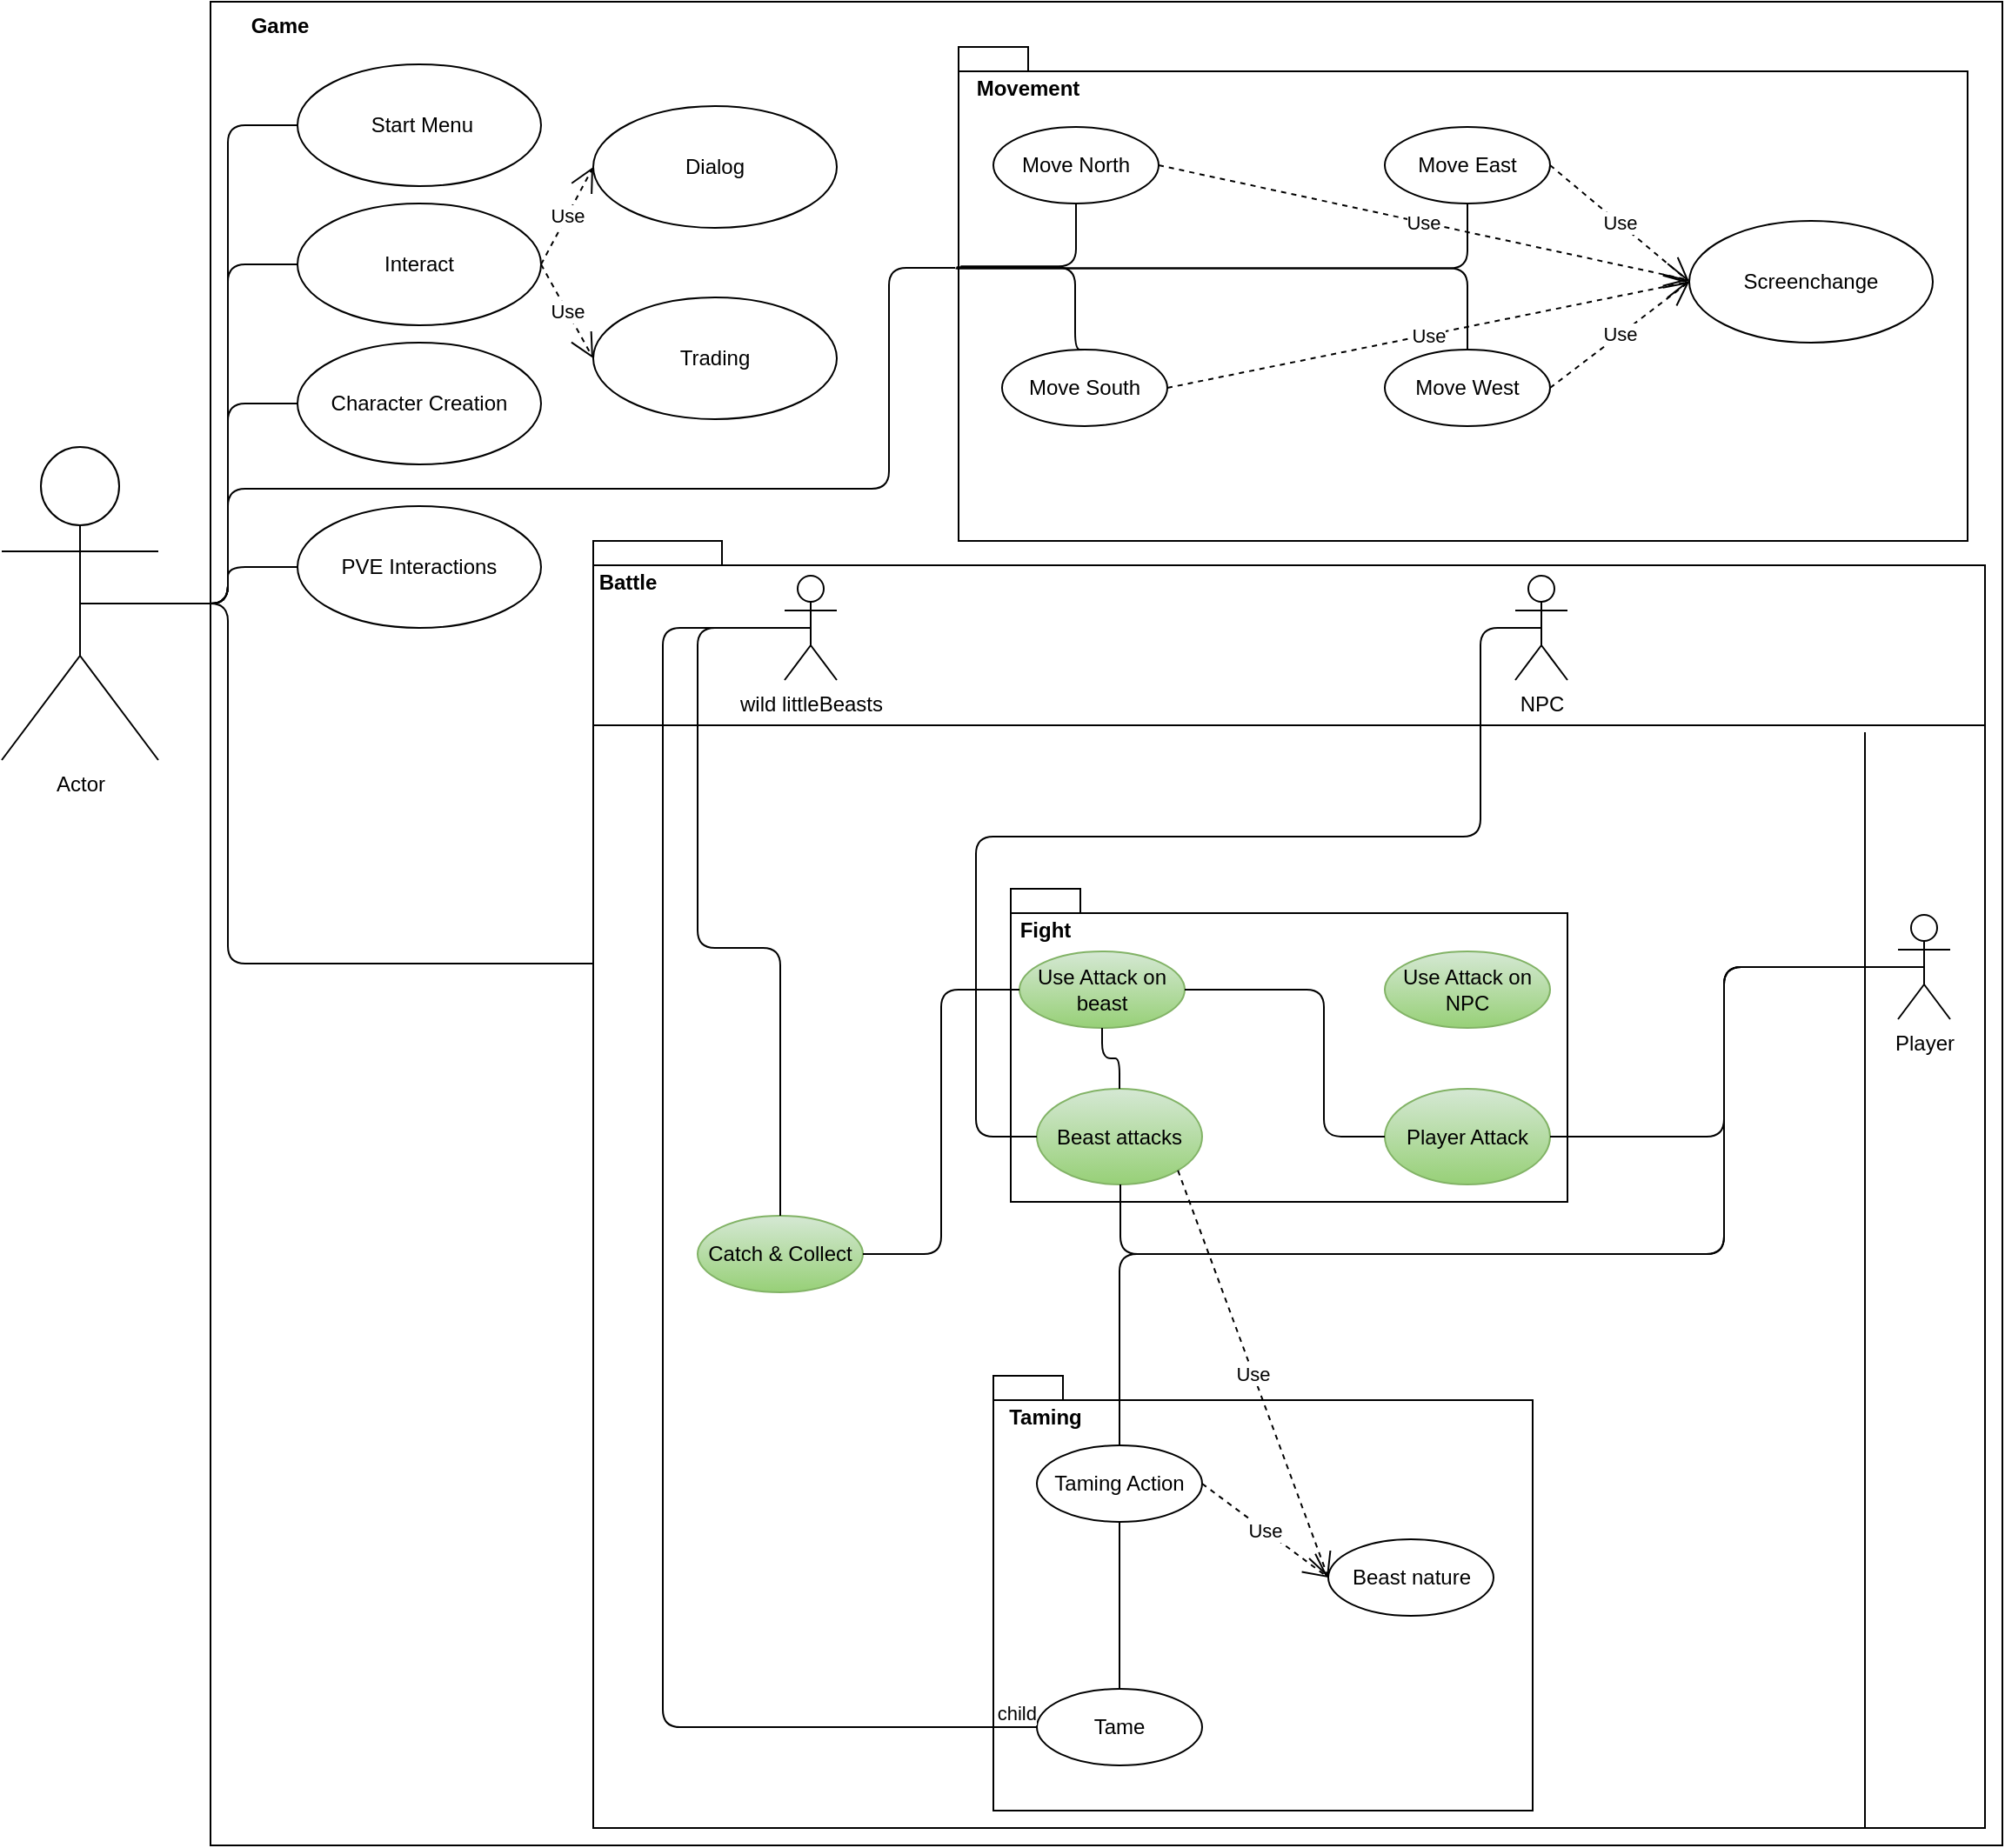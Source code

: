 <mxfile version="13.8.1" type="github">
  <diagram name="Page-1" id="e7e014a7-5840-1c2e-5031-d8a46d1fe8dd">
    <mxGraphModel dx="1422" dy="763" grid="1" gridSize="10" guides="1" tooltips="1" connect="1" arrows="1" fold="1" page="1" pageScale="1" pageWidth="1169" pageHeight="826" background="#ffffff" math="0" shadow="0">
      <root>
        <mxCell id="0" />
        <mxCell id="1" parent="0" />
        <mxCell id="sRtUOLRBgrClI-MuPztA-41" value="Actor" style="shape=umlActor;verticalLabelPosition=bottom;verticalAlign=top;html=1;outlineConnect=0;" parent="1" vertex="1">
          <mxGeometry x="10" y="266" width="90" height="180" as="geometry" />
        </mxCell>
        <mxCell id="sRtUOLRBgrClI-MuPztA-45" value="" style="html=1;" parent="1" vertex="1">
          <mxGeometry x="130" y="10" width="1030" height="1060" as="geometry" />
        </mxCell>
        <mxCell id="sRtUOLRBgrClI-MuPztA-47" value="Game" style="text;align=center;fontStyle=1;verticalAlign=middle;spacingLeft=3;spacingRight=3;strokeColor=none;rotatable=0;points=[[0,0.5],[1,0.5]];portConstraint=eastwest;" parent="1" vertex="1">
          <mxGeometry x="130" y="10" width="80" height="26" as="geometry" />
        </mxCell>
        <mxCell id="sRtUOLRBgrClI-MuPztA-51" value="&lt;div&gt;&amp;nbsp;Start Menu&lt;/div&gt;" style="ellipse;whiteSpace=wrap;html=1;" parent="1" vertex="1">
          <mxGeometry x="180" y="46" width="140" height="70" as="geometry" />
        </mxCell>
        <mxCell id="sRtUOLRBgrClI-MuPztA-56" value="" style="endArrow=none;html=1;edgeStyle=orthogonalEdgeStyle;entryX=0;entryY=0.5;entryDx=0;entryDy=0;" parent="1" source="sRtUOLRBgrClI-MuPztA-41" target="sRtUOLRBgrClI-MuPztA-51" edge="1">
          <mxGeometry relative="1" as="geometry">
            <mxPoint x="-70" y="556" as="sourcePoint" />
            <mxPoint x="90" y="556" as="targetPoint" />
          </mxGeometry>
        </mxCell>
        <mxCell id="sRtUOLRBgrClI-MuPztA-64" value="Interact" style="ellipse;whiteSpace=wrap;html=1;" parent="1" vertex="1">
          <mxGeometry x="180" y="126" width="140" height="70" as="geometry" />
        </mxCell>
        <mxCell id="sRtUOLRBgrClI-MuPztA-65" value="" style="endArrow=none;html=1;edgeStyle=orthogonalEdgeStyle;exitX=0.5;exitY=0.5;exitDx=0;exitDy=0;exitPerimeter=0;entryX=0;entryY=0.5;entryDx=0;entryDy=0;" parent="1" source="sRtUOLRBgrClI-MuPztA-41" target="sRtUOLRBgrClI-MuPztA-64" edge="1">
          <mxGeometry relative="1" as="geometry">
            <mxPoint x="320" y="346" as="sourcePoint" />
            <mxPoint x="480" y="346" as="targetPoint" />
            <Array as="points">
              <mxPoint x="140" y="356" />
              <mxPoint x="140" y="161" />
            </Array>
          </mxGeometry>
        </mxCell>
        <mxCell id="sRtUOLRBgrClI-MuPztA-69" value="Dialog" style="ellipse;whiteSpace=wrap;html=1;" parent="1" vertex="1">
          <mxGeometry x="350" y="70" width="140" height="70" as="geometry" />
        </mxCell>
        <mxCell id="sRtUOLRBgrClI-MuPztA-70" value="Trading" style="ellipse;whiteSpace=wrap;html=1;" parent="1" vertex="1">
          <mxGeometry x="350" y="180" width="140" height="70" as="geometry" />
        </mxCell>
        <mxCell id="sRtUOLRBgrClI-MuPztA-71" value="Use" style="endArrow=open;endSize=12;dashed=1;html=1;exitX=1;exitY=0.5;exitDx=0;exitDy=0;entryX=0;entryY=0.5;entryDx=0;entryDy=0;" parent="1" source="sRtUOLRBgrClI-MuPztA-64" target="sRtUOLRBgrClI-MuPztA-69" edge="1">
          <mxGeometry width="160" relative="1" as="geometry">
            <mxPoint x="320" y="346" as="sourcePoint" />
            <mxPoint x="480" y="346" as="targetPoint" />
          </mxGeometry>
        </mxCell>
        <mxCell id="sRtUOLRBgrClI-MuPztA-72" value="Use" style="endArrow=open;endSize=12;dashed=1;html=1;exitX=1;exitY=0.5;exitDx=0;exitDy=0;entryX=0;entryY=0.5;entryDx=0;entryDy=0;" parent="1" source="sRtUOLRBgrClI-MuPztA-64" target="sRtUOLRBgrClI-MuPztA-70" edge="1">
          <mxGeometry width="160" relative="1" as="geometry">
            <mxPoint x="450" y="376" as="sourcePoint" />
            <mxPoint x="610" y="376" as="targetPoint" />
          </mxGeometry>
        </mxCell>
        <mxCell id="oWxDJWbDWD7QERlQmMKp-1" value="Character Creation" style="ellipse;whiteSpace=wrap;html=1;strokeColor=#000000;" parent="1" vertex="1">
          <mxGeometry x="180" y="206" width="140" height="70" as="geometry" />
        </mxCell>
        <mxCell id="oWxDJWbDWD7QERlQmMKp-2" value="" style="endArrow=none;html=1;edgeStyle=orthogonalEdgeStyle;exitX=0.5;exitY=0.5;exitDx=0;exitDy=0;exitPerimeter=0;entryX=0;entryY=0.5;entryDx=0;entryDy=0;" parent="1" source="sRtUOLRBgrClI-MuPztA-41" target="oWxDJWbDWD7QERlQmMKp-1" edge="1">
          <mxGeometry relative="1" as="geometry">
            <mxPoint x="270" y="376" as="sourcePoint" />
            <mxPoint x="430" y="376" as="targetPoint" />
          </mxGeometry>
        </mxCell>
        <mxCell id="oWxDJWbDWD7QERlQmMKp-5" value="PVE Interactions" style="ellipse;whiteSpace=wrap;html=1;strokeColor=#000000;" parent="1" vertex="1">
          <mxGeometry x="180" y="300" width="140" height="70" as="geometry" />
        </mxCell>
        <mxCell id="oWxDJWbDWD7QERlQmMKp-6" value="" style="endArrow=none;html=1;edgeStyle=orthogonalEdgeStyle;exitX=0.5;exitY=0.5;exitDx=0;exitDy=0;exitPerimeter=0;entryX=0;entryY=0.5;entryDx=0;entryDy=0;" parent="1" source="sRtUOLRBgrClI-MuPztA-41" target="oWxDJWbDWD7QERlQmMKp-5" edge="1">
          <mxGeometry relative="1" as="geometry">
            <mxPoint x="270" y="376" as="sourcePoint" />
            <mxPoint x="430" y="376" as="targetPoint" />
            <Array as="points">
              <mxPoint x="140" y="356" />
              <mxPoint x="140" y="335" />
            </Array>
          </mxGeometry>
        </mxCell>
        <mxCell id="PRcwsvbXWFzfLVm4nMtb-1" value="" style="shape=folder;fontStyle=1;spacingTop=10;tabWidth=40;tabHeight=14;tabPosition=left;html=1;" vertex="1" parent="1">
          <mxGeometry x="350" y="320" width="800" height="740" as="geometry" />
        </mxCell>
        <mxCell id="PRcwsvbXWFzfLVm4nMtb-2" value="Battle" style="text;align=center;fontStyle=1;verticalAlign=middle;spacingLeft=3;spacingRight=3;strokeColor=none;rotatable=0;points=[[0,0.5],[1,0.5]];portConstraint=eastwest;" vertex="1" parent="1">
          <mxGeometry x="330" y="330" width="80" height="26" as="geometry" />
        </mxCell>
        <mxCell id="PRcwsvbXWFzfLVm4nMtb-3" value="" style="line;strokeWidth=1;fillColor=none;align=left;verticalAlign=middle;spacingTop=-1;spacingLeft=3;spacingRight=3;rotatable=0;labelPosition=right;points=[];portConstraint=eastwest;" vertex="1" parent="1">
          <mxGeometry x="350" y="422" width="800" height="8" as="geometry" />
        </mxCell>
        <mxCell id="PRcwsvbXWFzfLVm4nMtb-4" value="" style="line;strokeWidth=1;fillColor=none;align=left;verticalAlign=middle;spacingTop=-1;spacingLeft=3;spacingRight=3;rotatable=0;labelPosition=right;points=[];portConstraint=eastwest;direction=south;" vertex="1" parent="1">
          <mxGeometry x="1080" y="430" width="2" height="630" as="geometry" />
        </mxCell>
        <mxCell id="PRcwsvbXWFzfLVm4nMtb-6" value="Player" style="shape=umlActor;verticalLabelPosition=bottom;verticalAlign=top;html=1;" vertex="1" parent="1">
          <mxGeometry x="1100" y="535" width="30" height="60" as="geometry" />
        </mxCell>
        <mxCell id="PRcwsvbXWFzfLVm4nMtb-12" value="&lt;div&gt;NPC&lt;/div&gt;" style="shape=umlActor;verticalLabelPosition=bottom;verticalAlign=top;html=1;" vertex="1" parent="1">
          <mxGeometry x="880" y="340" width="30" height="60" as="geometry" />
        </mxCell>
        <mxCell id="PRcwsvbXWFzfLVm4nMtb-13" value="wild littleBeasts" style="shape=umlActor;verticalLabelPosition=bottom;verticalAlign=top;html=1;" vertex="1" parent="1">
          <mxGeometry x="460" y="340" width="30" height="60" as="geometry" />
        </mxCell>
        <mxCell id="PRcwsvbXWFzfLVm4nMtb-19" value="" style="shape=folder;fontStyle=1;spacingTop=10;tabWidth=40;tabHeight=14;tabPosition=left;html=1;" vertex="1" parent="1">
          <mxGeometry x="590" y="520" width="320" height="180" as="geometry" />
        </mxCell>
        <mxCell id="PRcwsvbXWFzfLVm4nMtb-20" value="Fight" style="text;align=center;fontStyle=1;verticalAlign=middle;spacingLeft=3;spacingRight=3;strokeColor=none;rotatable=0;points=[[0,0.5],[1,0.5]];portConstraint=eastwest;" vertex="1" parent="1">
          <mxGeometry x="570" y="530" width="80" height="26" as="geometry" />
        </mxCell>
        <mxCell id="PRcwsvbXWFzfLVm4nMtb-21" value="Use Attack on beast" style="ellipse;whiteSpace=wrap;html=1;gradientColor=#97d077;fillColor=#d5e8d4;strokeColor=#82b366;" vertex="1" parent="1">
          <mxGeometry x="595" y="556" width="95" height="44" as="geometry" />
        </mxCell>
        <mxCell id="PRcwsvbXWFzfLVm4nMtb-22" value="Use Attack on NPC" style="ellipse;whiteSpace=wrap;html=1;gradientColor=#97d077;fillColor=#d5e8d4;strokeColor=#82b366;" vertex="1" parent="1">
          <mxGeometry x="805" y="556" width="95" height="44" as="geometry" />
        </mxCell>
        <mxCell id="PRcwsvbXWFzfLVm4nMtb-23" value="Beast attacks" style="ellipse;whiteSpace=wrap;html=1;gradientColor=#97d077;fillColor=#d5e8d4;strokeColor=#82b366;" vertex="1" parent="1">
          <mxGeometry x="605" y="635" width="95" height="55" as="geometry" />
        </mxCell>
        <mxCell id="PRcwsvbXWFzfLVm4nMtb-24" value="Player Attack" style="ellipse;whiteSpace=wrap;html=1;gradientColor=#97d077;fillColor=#d5e8d4;strokeColor=#82b366;" vertex="1" parent="1">
          <mxGeometry x="805" y="635" width="95" height="55" as="geometry" />
        </mxCell>
        <mxCell id="PRcwsvbXWFzfLVm4nMtb-28" value="Catch &amp;amp; Collect" style="ellipse;whiteSpace=wrap;html=1;fillColor=#d5e8d4;strokeColor=#82b366;gradientColor=#97d077;" vertex="1" parent="1">
          <mxGeometry x="410" y="708" width="95" height="44" as="geometry" />
        </mxCell>
        <mxCell id="PRcwsvbXWFzfLVm4nMtb-29" value="" style="endArrow=none;html=1;edgeStyle=orthogonalEdgeStyle;entryX=1;entryY=0.5;entryDx=0;entryDy=0;exitX=0.5;exitY=0.5;exitDx=0;exitDy=0;exitPerimeter=0;" edge="1" parent="1" source="PRcwsvbXWFzfLVm4nMtb-6" target="PRcwsvbXWFzfLVm4nMtb-24">
          <mxGeometry relative="1" as="geometry">
            <mxPoint x="720" y="560" as="sourcePoint" />
            <mxPoint x="880" y="560" as="targetPoint" />
          </mxGeometry>
        </mxCell>
        <mxCell id="PRcwsvbXWFzfLVm4nMtb-32" value="" style="endArrow=none;html=1;edgeStyle=orthogonalEdgeStyle;entryX=0.5;entryY=0.5;entryDx=0;entryDy=0;entryPerimeter=0;" edge="1" parent="1" target="PRcwsvbXWFzfLVm4nMtb-6">
          <mxGeometry relative="1" as="geometry">
            <mxPoint x="653" y="690" as="sourcePoint" />
            <mxPoint x="880" y="560" as="targetPoint" />
            <Array as="points">
              <mxPoint x="653" y="730" />
              <mxPoint x="1000" y="730" />
              <mxPoint x="1000" y="565" />
            </Array>
          </mxGeometry>
        </mxCell>
        <mxCell id="PRcwsvbXWFzfLVm4nMtb-35" value="" style="endArrow=none;html=1;edgeStyle=orthogonalEdgeStyle;exitX=0.5;exitY=1;exitDx=0;exitDy=0;entryX=0.5;entryY=0;entryDx=0;entryDy=0;" edge="1" parent="1" source="PRcwsvbXWFzfLVm4nMtb-21" target="PRcwsvbXWFzfLVm4nMtb-23">
          <mxGeometry relative="1" as="geometry">
            <mxPoint x="720" y="560" as="sourcePoint" />
            <mxPoint x="880" y="560" as="targetPoint" />
          </mxGeometry>
        </mxCell>
        <mxCell id="PRcwsvbXWFzfLVm4nMtb-38" value="" style="endArrow=none;html=1;edgeStyle=orthogonalEdgeStyle;exitX=0;exitY=0.5;exitDx=0;exitDy=0;entryX=1;entryY=0.5;entryDx=0;entryDy=0;" edge="1" parent="1" source="PRcwsvbXWFzfLVm4nMtb-24" target="PRcwsvbXWFzfLVm4nMtb-21">
          <mxGeometry relative="1" as="geometry">
            <mxPoint x="720" y="560" as="sourcePoint" />
            <mxPoint x="880" y="560" as="targetPoint" />
            <Array as="points">
              <mxPoint x="770" y="662" />
              <mxPoint x="770" y="578" />
            </Array>
          </mxGeometry>
        </mxCell>
        <mxCell id="PRcwsvbXWFzfLVm4nMtb-41" value="" style="endArrow=none;html=1;edgeStyle=orthogonalEdgeStyle;exitX=0;exitY=0.5;exitDx=0;exitDy=0;entryX=0.5;entryY=0.5;entryDx=0;entryDy=0;entryPerimeter=0;" edge="1" parent="1" source="PRcwsvbXWFzfLVm4nMtb-23" target="PRcwsvbXWFzfLVm4nMtb-12">
          <mxGeometry relative="1" as="geometry">
            <mxPoint x="720" y="560" as="sourcePoint" />
            <mxPoint x="895" y="390" as="targetPoint" />
            <Array as="points">
              <mxPoint x="570" y="662" />
              <mxPoint x="570" y="490" />
              <mxPoint x="860" y="490" />
              <mxPoint x="860" y="370" />
            </Array>
          </mxGeometry>
        </mxCell>
        <mxCell id="PRcwsvbXWFzfLVm4nMtb-47" value="" style="endArrow=none;html=1;edgeStyle=orthogonalEdgeStyle;exitX=0.5;exitY=0;exitDx=0;exitDy=0;entryX=0.5;entryY=0.5;entryDx=0;entryDy=0;entryPerimeter=0;" edge="1" parent="1" source="PRcwsvbXWFzfLVm4nMtb-28" target="PRcwsvbXWFzfLVm4nMtb-13">
          <mxGeometry relative="1" as="geometry">
            <mxPoint x="720" y="560" as="sourcePoint" />
            <mxPoint x="880" y="560" as="targetPoint" />
            <Array as="points">
              <mxPoint x="457" y="554" />
              <mxPoint x="410" y="554" />
              <mxPoint x="410" y="370" />
            </Array>
          </mxGeometry>
        </mxCell>
        <mxCell id="PRcwsvbXWFzfLVm4nMtb-50" value="" style="endArrow=none;html=1;edgeStyle=orthogonalEdgeStyle;exitX=0;exitY=0.5;exitDx=0;exitDy=0;entryX=1;entryY=0.5;entryDx=0;entryDy=0;" edge="1" parent="1" source="PRcwsvbXWFzfLVm4nMtb-21" target="PRcwsvbXWFzfLVm4nMtb-28">
          <mxGeometry relative="1" as="geometry">
            <mxPoint x="610" y="660" as="sourcePoint" />
            <mxPoint x="880" y="560" as="targetPoint" />
          </mxGeometry>
        </mxCell>
        <mxCell id="PRcwsvbXWFzfLVm4nMtb-57" value="" style="shape=folder;fontStyle=1;spacingTop=10;tabWidth=40;tabHeight=14;tabPosition=left;html=1;" vertex="1" parent="1">
          <mxGeometry x="580" y="800" width="310" height="250" as="geometry" />
        </mxCell>
        <mxCell id="PRcwsvbXWFzfLVm4nMtb-58" value="Taming" style="text;align=center;fontStyle=1;verticalAlign=middle;spacingLeft=3;spacingRight=3;strokeColor=none;rotatable=0;points=[[0,0.5],[1,0.5]];portConstraint=eastwest;" vertex="1" parent="1">
          <mxGeometry x="570" y="810" width="80" height="26" as="geometry" />
        </mxCell>
        <mxCell id="PRcwsvbXWFzfLVm4nMtb-59" value="Taming Action" style="ellipse;whiteSpace=wrap;html=1;" vertex="1" parent="1">
          <mxGeometry x="605" y="840" width="95" height="44" as="geometry" />
        </mxCell>
        <mxCell id="PRcwsvbXWFzfLVm4nMtb-60" value="Tame" style="ellipse;whiteSpace=wrap;html=1;" vertex="1" parent="1">
          <mxGeometry x="605" y="980" width="95" height="44" as="geometry" />
        </mxCell>
        <mxCell id="PRcwsvbXWFzfLVm4nMtb-63" value="Beast nature" style="ellipse;whiteSpace=wrap;html=1;" vertex="1" parent="1">
          <mxGeometry x="772.5" y="894" width="95" height="44" as="geometry" />
        </mxCell>
        <mxCell id="PRcwsvbXWFzfLVm4nMtb-64" value="" style="endArrow=none;html=1;edgeStyle=orthogonalEdgeStyle;exitX=0.5;exitY=1;exitDx=0;exitDy=0;entryX=0.5;entryY=0;entryDx=0;entryDy=0;" edge="1" parent="1" source="PRcwsvbXWFzfLVm4nMtb-59" target="PRcwsvbXWFzfLVm4nMtb-60">
          <mxGeometry relative="1" as="geometry">
            <mxPoint x="720" y="600" as="sourcePoint" />
            <mxPoint x="880" y="600" as="targetPoint" />
          </mxGeometry>
        </mxCell>
        <mxCell id="PRcwsvbXWFzfLVm4nMtb-67" value="" style="endArrow=none;html=1;edgeStyle=orthogonalEdgeStyle;entryX=0;entryY=0.5;entryDx=0;entryDy=0;exitX=0.5;exitY=0.5;exitDx=0;exitDy=0;exitPerimeter=0;" edge="1" parent="1" source="PRcwsvbXWFzfLVm4nMtb-13" target="PRcwsvbXWFzfLVm4nMtb-60">
          <mxGeometry relative="1" as="geometry">
            <mxPoint x="460" y="360" as="sourcePoint" />
            <mxPoint x="880" y="720" as="targetPoint" />
            <Array as="points">
              <mxPoint x="390" y="370" />
              <mxPoint x="390" y="1002" />
            </Array>
          </mxGeometry>
        </mxCell>
        <mxCell id="PRcwsvbXWFzfLVm4nMtb-69" value="child" style="edgeLabel;resizable=0;html=1;align=right;verticalAlign=bottom;" connectable="0" vertex="1" parent="PRcwsvbXWFzfLVm4nMtb-67">
          <mxGeometry x="1" relative="1" as="geometry" />
        </mxCell>
        <mxCell id="PRcwsvbXWFzfLVm4nMtb-70" value="Use" style="endArrow=open;endSize=12;dashed=1;html=1;exitX=1;exitY=0.5;exitDx=0;exitDy=0;entryX=0;entryY=0.5;entryDx=0;entryDy=0;" edge="1" parent="1" source="PRcwsvbXWFzfLVm4nMtb-59" target="PRcwsvbXWFzfLVm4nMtb-63">
          <mxGeometry width="160" relative="1" as="geometry">
            <mxPoint x="720" y="850" as="sourcePoint" />
            <mxPoint x="880" y="850" as="targetPoint" />
          </mxGeometry>
        </mxCell>
        <mxCell id="PRcwsvbXWFzfLVm4nMtb-71" value="" style="endArrow=none;html=1;edgeStyle=orthogonalEdgeStyle;exitX=0.5;exitY=0;exitDx=0;exitDy=0;entryX=0.5;entryY=0.5;entryDx=0;entryDy=0;entryPerimeter=0;" edge="1" parent="1" source="PRcwsvbXWFzfLVm4nMtb-59" target="PRcwsvbXWFzfLVm4nMtb-6">
          <mxGeometry relative="1" as="geometry">
            <mxPoint x="720" y="830" as="sourcePoint" />
            <mxPoint x="880" y="830" as="targetPoint" />
            <Array as="points">
              <mxPoint x="653" y="730" />
              <mxPoint x="1000" y="730" />
              <mxPoint x="1000" y="565" />
            </Array>
          </mxGeometry>
        </mxCell>
        <mxCell id="PRcwsvbXWFzfLVm4nMtb-74" value="" style="endArrow=none;html=1;edgeStyle=orthogonalEdgeStyle;exitX=0.5;exitY=0.5;exitDx=0;exitDy=0;exitPerimeter=0;entryX=0;entryY=0;entryDx=0;entryDy=243;entryPerimeter=0;" edge="1" parent="1" source="sRtUOLRBgrClI-MuPztA-41" target="PRcwsvbXWFzfLVm4nMtb-1">
          <mxGeometry relative="1" as="geometry">
            <mxPoint x="400" y="410" as="sourcePoint" />
            <mxPoint x="560" y="410" as="targetPoint" />
            <Array as="points">
              <mxPoint x="140" y="356" />
              <mxPoint x="140" y="563" />
            </Array>
          </mxGeometry>
        </mxCell>
        <mxCell id="PRcwsvbXWFzfLVm4nMtb-77" value="" style="shape=folder;fontStyle=1;spacingTop=10;tabWidth=40;tabHeight=14;tabPosition=left;html=1;" vertex="1" parent="1">
          <mxGeometry x="560" y="36" width="580" height="284" as="geometry" />
        </mxCell>
        <mxCell id="PRcwsvbXWFzfLVm4nMtb-78" value="Move North" style="ellipse;whiteSpace=wrap;html=1;" vertex="1" parent="1">
          <mxGeometry x="580" y="82" width="95" height="44" as="geometry" />
        </mxCell>
        <mxCell id="PRcwsvbXWFzfLVm4nMtb-79" value="Move South" style="ellipse;whiteSpace=wrap;html=1;" vertex="1" parent="1">
          <mxGeometry x="585" y="210" width="95" height="44" as="geometry" />
        </mxCell>
        <mxCell id="PRcwsvbXWFzfLVm4nMtb-80" value="Move East" style="ellipse;whiteSpace=wrap;html=1;" vertex="1" parent="1">
          <mxGeometry x="805" y="82" width="95" height="44" as="geometry" />
        </mxCell>
        <mxCell id="PRcwsvbXWFzfLVm4nMtb-81" value="Move West" style="ellipse;whiteSpace=wrap;html=1;" vertex="1" parent="1">
          <mxGeometry x="805" y="210" width="95" height="44" as="geometry" />
        </mxCell>
        <mxCell id="PRcwsvbXWFzfLVm4nMtb-82" value="Screenchange" style="ellipse;whiteSpace=wrap;html=1;" vertex="1" parent="1">
          <mxGeometry x="980" y="136" width="140" height="70" as="geometry" />
        </mxCell>
        <mxCell id="PRcwsvbXWFzfLVm4nMtb-83" value="Movement" style="text;align=center;fontStyle=1;verticalAlign=middle;spacingLeft=3;spacingRight=3;strokeColor=none;rotatable=0;points=[[0,0.5],[1,0.5]];portConstraint=eastwest;" vertex="1" parent="1">
          <mxGeometry x="560" y="46" width="80" height="26" as="geometry" />
        </mxCell>
        <mxCell id="PRcwsvbXWFzfLVm4nMtb-84" value="" style="endArrow=none;html=1;edgeStyle=orthogonalEdgeStyle;exitX=0.5;exitY=0.5;exitDx=0;exitDy=0;exitPerimeter=0;" edge="1" parent="1" source="sRtUOLRBgrClI-MuPztA-41">
          <mxGeometry relative="1" as="geometry">
            <mxPoint x="10" y="195.77" as="sourcePoint" />
            <mxPoint x="558" y="163" as="targetPoint" />
            <Array as="points">
              <mxPoint x="140" y="356" />
              <mxPoint x="140" y="290" />
              <mxPoint x="520" y="290" />
              <mxPoint x="520" y="163" />
            </Array>
          </mxGeometry>
        </mxCell>
        <mxCell id="PRcwsvbXWFzfLVm4nMtb-87" value="" style="endArrow=none;html=1;edgeStyle=orthogonalEdgeStyle;exitX=0.5;exitY=1;exitDx=0;exitDy=0;entryX=0.002;entryY=0.444;entryDx=0;entryDy=0;entryPerimeter=0;" edge="1" parent="1" source="PRcwsvbXWFzfLVm4nMtb-78" target="PRcwsvbXWFzfLVm4nMtb-77">
          <mxGeometry relative="1" as="geometry">
            <mxPoint x="400" y="340" as="sourcePoint" />
            <mxPoint x="560" y="340" as="targetPoint" />
            <Array as="points">
              <mxPoint x="627" y="162" />
            </Array>
          </mxGeometry>
        </mxCell>
        <mxCell id="PRcwsvbXWFzfLVm4nMtb-90" value="" style="endArrow=none;html=1;edgeStyle=orthogonalEdgeStyle;exitX=0.5;exitY=0;exitDx=0;exitDy=0;entryX=-0.002;entryY=0.446;entryDx=0;entryDy=0;entryPerimeter=0;" edge="1" parent="1" source="PRcwsvbXWFzfLVm4nMtb-79" target="PRcwsvbXWFzfLVm4nMtb-77">
          <mxGeometry relative="1" as="geometry">
            <mxPoint x="627.5" y="126.0" as="sourcePoint" />
            <mxPoint x="561.16" y="162.096" as="targetPoint" />
            <Array as="points">
              <mxPoint x="627" y="210" />
              <mxPoint x="627" y="163" />
            </Array>
          </mxGeometry>
        </mxCell>
        <mxCell id="PRcwsvbXWFzfLVm4nMtb-91" value="" style="endArrow=none;html=1;edgeStyle=orthogonalEdgeStyle;exitX=0.5;exitY=0;exitDx=0;exitDy=0;entryX=-0.002;entryY=0.448;entryDx=0;entryDy=0;entryPerimeter=0;" edge="1" parent="1" source="PRcwsvbXWFzfLVm4nMtb-81" target="PRcwsvbXWFzfLVm4nMtb-77">
          <mxGeometry relative="1" as="geometry">
            <mxPoint x="637.5" y="136.0" as="sourcePoint" />
            <mxPoint x="571.16" y="172.096" as="targetPoint" />
            <Array as="points">
              <mxPoint x="853" y="163" />
            </Array>
          </mxGeometry>
        </mxCell>
        <mxCell id="PRcwsvbXWFzfLVm4nMtb-92" value="" style="endArrow=none;html=1;edgeStyle=orthogonalEdgeStyle;exitX=0.5;exitY=1;exitDx=0;exitDy=0;entryX=-0.003;entryY=0.448;entryDx=0;entryDy=0;entryPerimeter=0;" edge="1" parent="1" source="PRcwsvbXWFzfLVm4nMtb-80" target="PRcwsvbXWFzfLVm4nMtb-77">
          <mxGeometry relative="1" as="geometry">
            <mxPoint x="647.5" y="146.0" as="sourcePoint" />
            <mxPoint x="560" y="160" as="targetPoint" />
            <Array as="points">
              <mxPoint x="853" y="163" />
            </Array>
          </mxGeometry>
        </mxCell>
        <mxCell id="PRcwsvbXWFzfLVm4nMtb-93" value="Use" style="endArrow=open;endSize=12;dashed=1;html=1;exitX=1;exitY=0.5;exitDx=0;exitDy=0;entryX=0;entryY=0.5;entryDx=0;entryDy=0;" edge="1" parent="1" source="PRcwsvbXWFzfLVm4nMtb-79" target="PRcwsvbXWFzfLVm4nMtb-82">
          <mxGeometry width="160" relative="1" as="geometry">
            <mxPoint x="540" y="200" as="sourcePoint" />
            <mxPoint x="700" y="200" as="targetPoint" />
          </mxGeometry>
        </mxCell>
        <mxCell id="PRcwsvbXWFzfLVm4nMtb-94" value="Use" style="endArrow=open;endSize=12;dashed=1;html=1;exitX=1;exitY=0.5;exitDx=0;exitDy=0;" edge="1" parent="1" source="PRcwsvbXWFzfLVm4nMtb-78">
          <mxGeometry width="160" relative="1" as="geometry">
            <mxPoint x="540" y="200" as="sourcePoint" />
            <mxPoint x="980" y="170" as="targetPoint" />
          </mxGeometry>
        </mxCell>
        <mxCell id="PRcwsvbXWFzfLVm4nMtb-95" value="Use" style="endArrow=open;endSize=12;dashed=1;html=1;exitX=1;exitY=0.5;exitDx=0;exitDy=0;entryX=0;entryY=0.5;entryDx=0;entryDy=0;" edge="1" parent="1" source="PRcwsvbXWFzfLVm4nMtb-80" target="PRcwsvbXWFzfLVm4nMtb-82">
          <mxGeometry width="160" relative="1" as="geometry">
            <mxPoint x="540" y="200" as="sourcePoint" />
            <mxPoint x="700" y="200" as="targetPoint" />
          </mxGeometry>
        </mxCell>
        <mxCell id="PRcwsvbXWFzfLVm4nMtb-96" value="Use" style="endArrow=open;endSize=12;dashed=1;html=1;exitX=1;exitY=0.5;exitDx=0;exitDy=0;entryX=0;entryY=0.5;entryDx=0;entryDy=0;" edge="1" parent="1" source="PRcwsvbXWFzfLVm4nMtb-81" target="PRcwsvbXWFzfLVm4nMtb-82">
          <mxGeometry width="160" relative="1" as="geometry">
            <mxPoint x="540" y="200" as="sourcePoint" />
            <mxPoint x="700" y="200" as="targetPoint" />
          </mxGeometry>
        </mxCell>
        <mxCell id="PRcwsvbXWFzfLVm4nMtb-97" value="Use" style="endArrow=open;endSize=12;dashed=1;html=1;exitX=1;exitY=1;exitDx=0;exitDy=0;entryX=0;entryY=0.5;entryDx=0;entryDy=0;" edge="1" parent="1" source="PRcwsvbXWFzfLVm4nMtb-23" target="PRcwsvbXWFzfLVm4nMtb-63">
          <mxGeometry width="160" relative="1" as="geometry">
            <mxPoint x="540" y="680" as="sourcePoint" />
            <mxPoint x="770" y="920" as="targetPoint" />
          </mxGeometry>
        </mxCell>
        <mxCell id="PRcwsvbXWFzfLVm4nMtb-98" style="edgeStyle=orthogonalEdgeStyle;rounded=0;orthogonalLoop=1;jettySize=auto;html=1;exitX=0.5;exitY=1;exitDx=0;exitDy=0;exitPerimeter=0;" edge="1" parent="1" source="PRcwsvbXWFzfLVm4nMtb-1" target="PRcwsvbXWFzfLVm4nMtb-1">
          <mxGeometry relative="1" as="geometry" />
        </mxCell>
      </root>
    </mxGraphModel>
  </diagram>
</mxfile>
